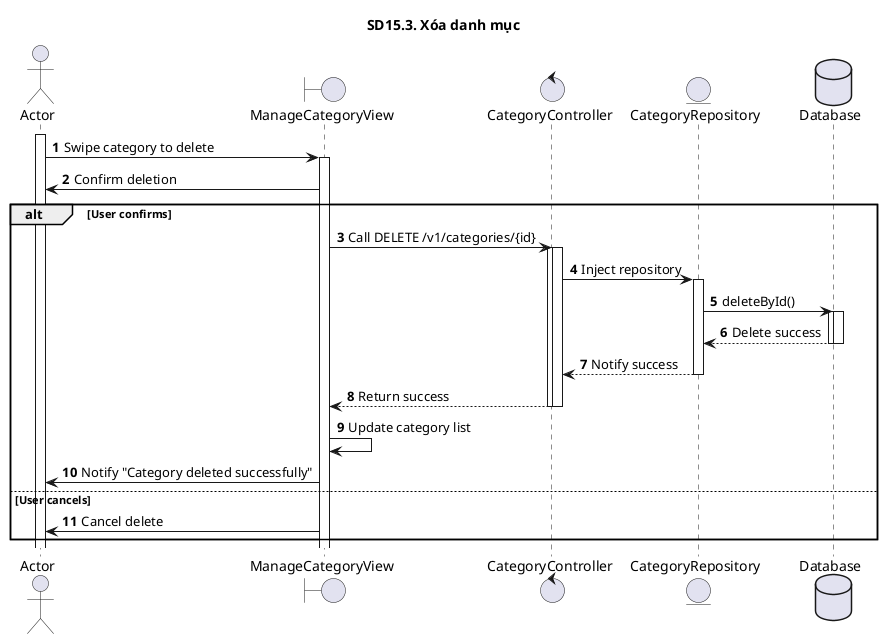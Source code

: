 @startuml SQ
autonumber
title SD15.3. Xóa danh mục
actor "Actor" as actor
boundary "ManageCategoryView" as manageView
control "CategoryController" as controller
entity "CategoryRepository" as model
database "Database" as database
activate actor
  actor -> manageView : Swipe category to delete
activate manageView
    manageView -> actor : Confirm deletion
    alt User confirms
        manageView -> controller : Call DELETE /v1/categories/{id}
        activate controller
activate controller
        controller -> model : Inject repository
activate model
        model -> database : deleteById()
        activate database
activate database
        database --> model : Delete success
deactivate database
        deactivate database
        model --> controller : Notify success
deactivate model
        deactivate model
        controller --> manageView : Return success
deactivate controller
        deactivate controller
        manageView -> manageView : Update category list
        manageView -> actor : Notify "Category deleted successfully"
    else User cancels
        manageView -> actor : Cancel delete
    end